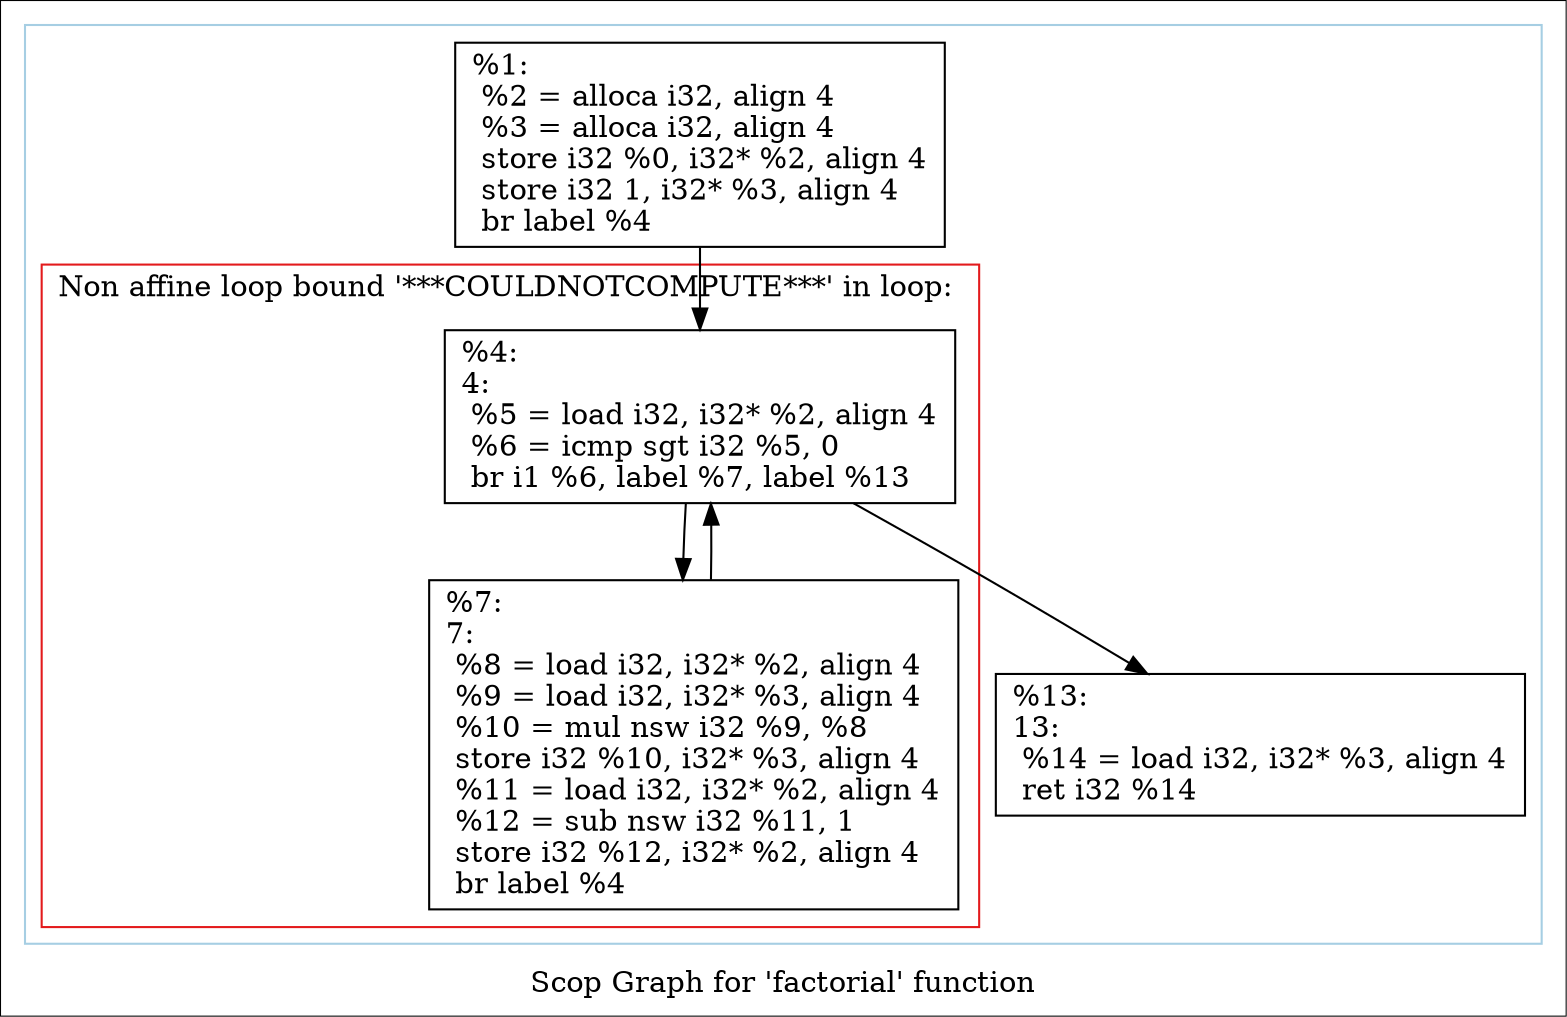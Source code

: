 digraph "Scop Graph for 'factorial' function" {
	label="Scop Graph for 'factorial' function";

	Node0x1a86bd0 [shape=record,label="{%1:\l  %2 = alloca i32, align 4\l  %3 = alloca i32, align 4\l  store i32 %0, i32* %2, align 4\l  store i32 1, i32* %3, align 4\l  br label %4\l}"];
	Node0x1a86bd0 -> Node0x1a86ce0;
	Node0x1a86ce0 [shape=record,label="{%4:\l4:                                                \l  %5 = load i32, i32* %2, align 4\l  %6 = icmp sgt i32 %5, 0\l  br i1 %6, label %7, label %13\l}"];
	Node0x1a86ce0 -> Node0x1a86e50;
	Node0x1a86ce0 -> Node0x1a94cb0;
	Node0x1a86e50 [shape=record,label="{%7:\l7:                                                \l  %8 = load i32, i32* %2, align 4\l  %9 = load i32, i32* %3, align 4\l  %10 = mul nsw i32 %9, %8\l  store i32 %10, i32* %3, align 4\l  %11 = load i32, i32* %2, align 4\l  %12 = sub nsw i32 %11, 1\l  store i32 %12, i32* %2, align 4\l  br label %4\l}"];
	Node0x1a86e50 -> Node0x1a86ce0[constraint=false];
	Node0x1a94cb0 [shape=record,label="{%13:\l13:                                               \l  %14 = load i32, i32* %3, align 4\l  ret i32 %14\l}"];
	colorscheme = "paired12"
        subgraph cluster_0x1a328c0 {
          label = "";
          style = solid;
          color = 1
          subgraph cluster_0x1a5c680 {
            label = "Non affine loop bound '***COULDNOTCOMPUTE***' in loop: ";
            style = solid;
            color = 6
            Node0x1a86ce0;
            Node0x1a86e50;
          }
          Node0x1a86bd0;
          Node0x1a94cb0;
        }
}
